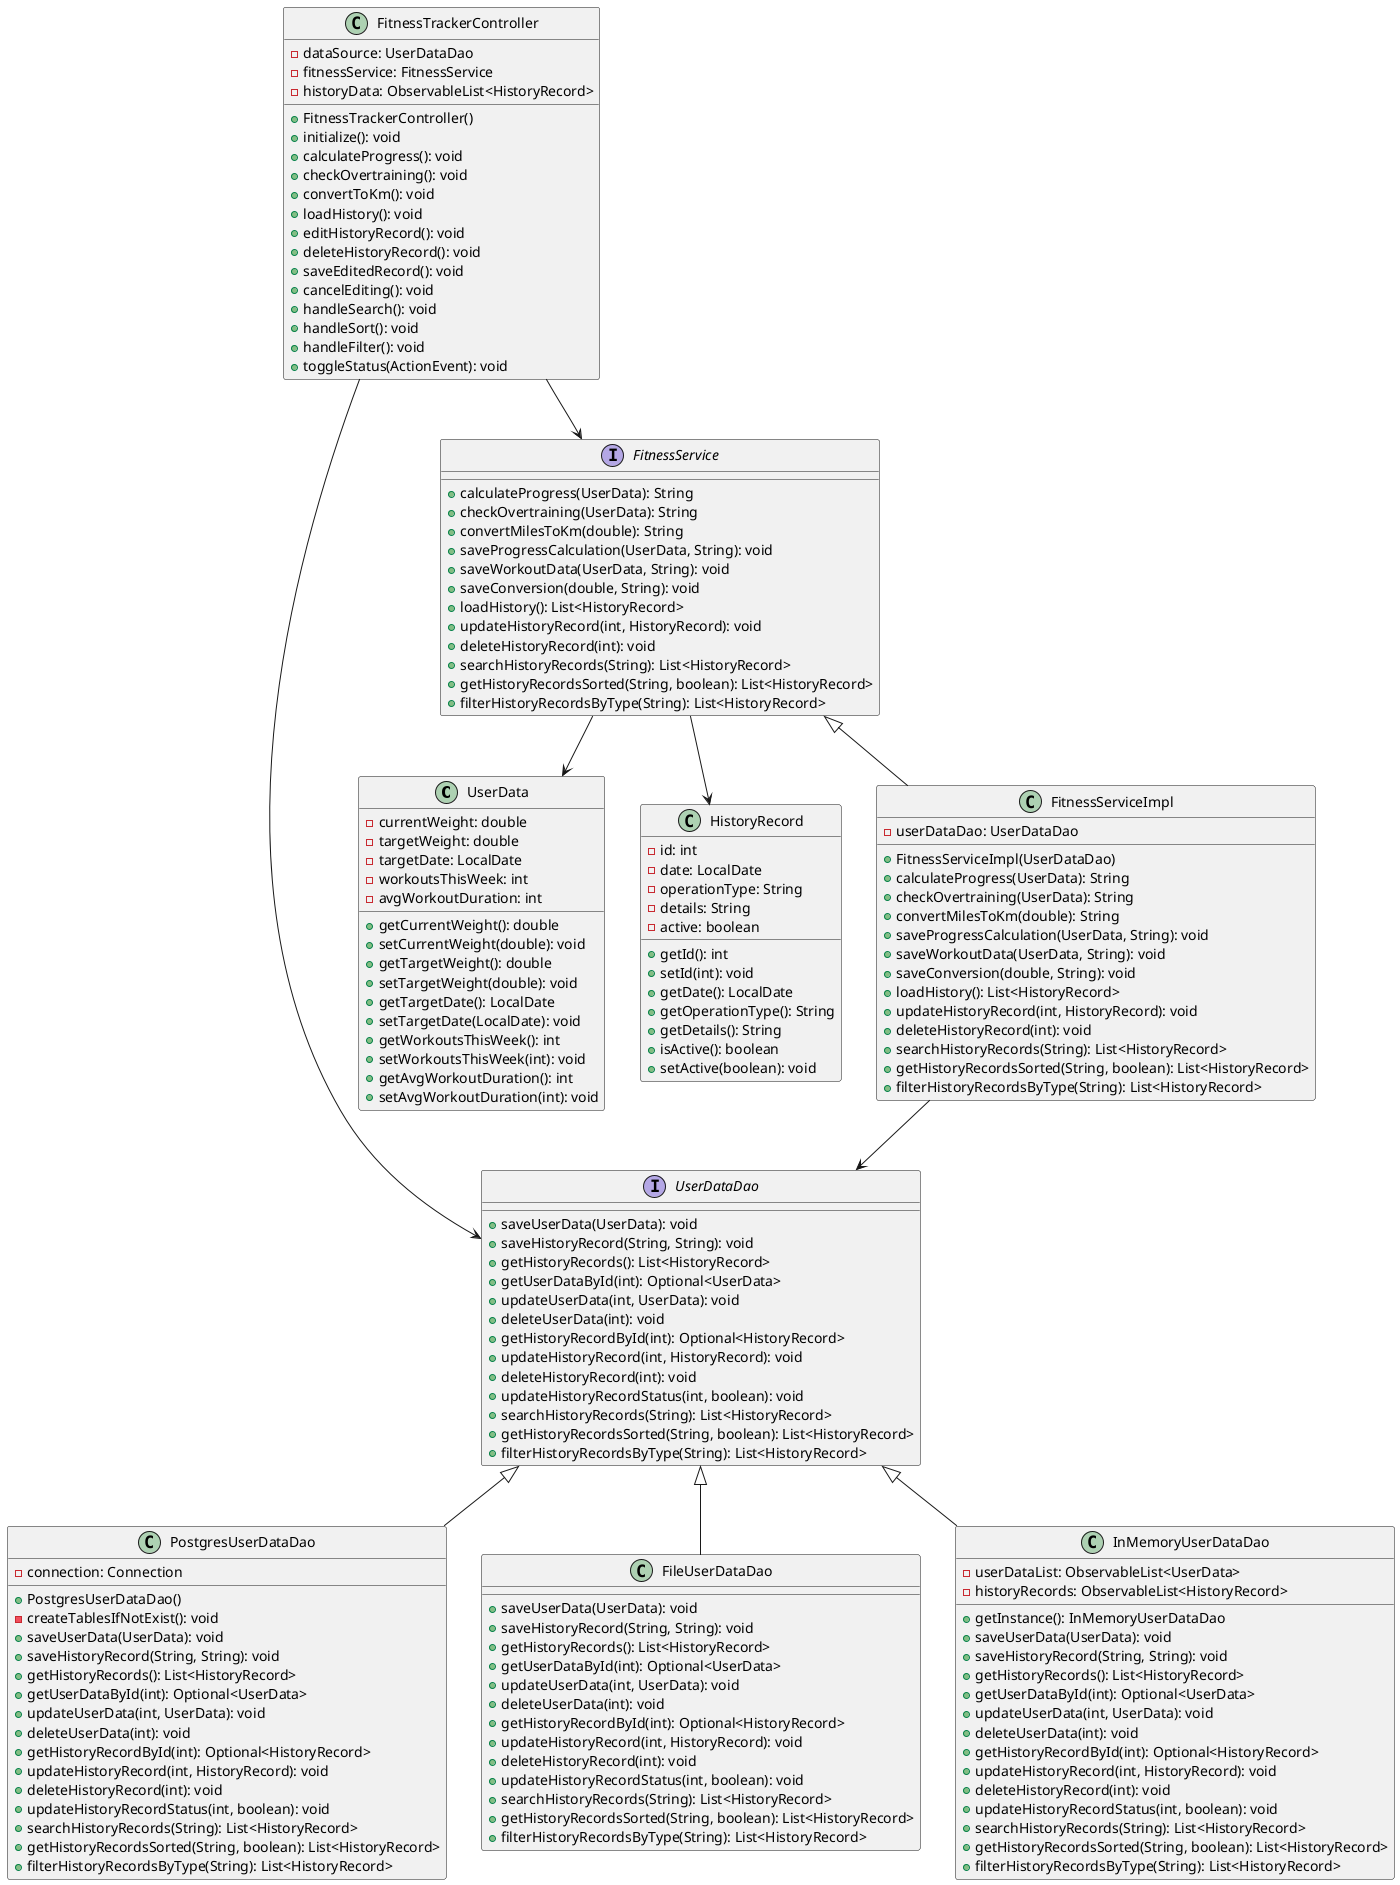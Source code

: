 @startuml FitnessTrackerClassDiagram

' Основные классы модели
class UserData {
  - currentWeight: double
  - targetWeight: double
  - targetDate: LocalDate
  - workoutsThisWeek: int
  - avgWorkoutDuration: int
  + getCurrentWeight(): double
  + setCurrentWeight(double): void
  + getTargetWeight(): double
  + setTargetWeight(double): void
  + getTargetDate(): LocalDate
  + setTargetDate(LocalDate): void
  + getWorkoutsThisWeek(): int
  + setWorkoutsThisWeek(int): void
  + getAvgWorkoutDuration(): int
  + setAvgWorkoutDuration(int): void
}

class HistoryRecord {
  - id: int
  - date: LocalDate
  - operationType: String
  - details: String
  - active: boolean
  + getId(): int
  + setId(int): void
  + getDate(): LocalDate
  + getOperationType(): String
  + getDetails(): String
  + isActive(): boolean
  + setActive(boolean): void
}

' Интерфейсы и классы DAO
interface UserDataDao {
  + saveUserData(UserData): void
  + saveHistoryRecord(String, String): void
  + getHistoryRecords(): List<HistoryRecord>
  + getUserDataById(int): Optional<UserData>
  + updateUserData(int, UserData): void
  + deleteUserData(int): void
  + getHistoryRecordById(int): Optional<HistoryRecord>
  + updateHistoryRecord(int, HistoryRecord): void
  + deleteHistoryRecord(int): void
  + updateHistoryRecordStatus(int, boolean): void
  + searchHistoryRecords(String): List<HistoryRecord>
  + getHistoryRecordsSorted(String, boolean): List<HistoryRecord>
  + filterHistoryRecordsByType(String): List<HistoryRecord>
}

class PostgresUserDataDao {
  - connection: Connection
  + PostgresUserDataDao()
  - createTablesIfNotExist(): void
  + saveUserData(UserData): void
  + saveHistoryRecord(String, String): void
  + getHistoryRecords(): List<HistoryRecord>
  + getUserDataById(int): Optional<UserData>
  + updateUserData(int, UserData): void
  + deleteUserData(int): void
  + getHistoryRecordById(int): Optional<HistoryRecord>
  + updateHistoryRecord(int, HistoryRecord): void
  + deleteHistoryRecord(int): void
  + updateHistoryRecordStatus(int, boolean): void
  + searchHistoryRecords(String): List<HistoryRecord>
  + getHistoryRecordsSorted(String, boolean): List<HistoryRecord>
  + filterHistoryRecordsByType(String): List<HistoryRecord>
}

class FileUserDataDao {
  + saveUserData(UserData): void
  + saveHistoryRecord(String, String): void
  + getHistoryRecords(): List<HistoryRecord>
  + getUserDataById(int): Optional<UserData>
  + updateUserData(int, UserData): void
  + deleteUserData(int): void
  + getHistoryRecordById(int): Optional<HistoryRecord>
  + updateHistoryRecord(int, HistoryRecord): void
  + deleteHistoryRecord(int): void
  + updateHistoryRecordStatus(int, boolean): void
  + searchHistoryRecords(String): List<HistoryRecord>
  + getHistoryRecordsSorted(String, boolean): List<HistoryRecord>
  + filterHistoryRecordsByType(String): List<HistoryRecord>
}

class InMemoryUserDataDao {
  - userDataList: ObservableList<UserData>
  - historyRecords: ObservableList<HistoryRecord>
  + getInstance(): InMemoryUserDataDao
  + saveUserData(UserData): void
  + saveHistoryRecord(String, String): void
  + getHistoryRecords(): List<HistoryRecord>
  + getUserDataById(int): Optional<UserData>
  + updateUserData(int, UserData): void
  + deleteUserData(int): void
  + getHistoryRecordById(int): Optional<HistoryRecord>
  + updateHistoryRecord(int, HistoryRecord): void
  + deleteHistoryRecord(int): void
  + updateHistoryRecordStatus(int, boolean): void
  + searchHistoryRecords(String): List<HistoryRecord>
  + getHistoryRecordsSorted(String, boolean): List<HistoryRecord>
  + filterHistoryRecordsByType(String): List<HistoryRecord>
}

' Сервисный слой
interface FitnessService {
  + calculateProgress(UserData): String
  + checkOvertraining(UserData): String
  + convertMilesToKm(double): String
  + saveProgressCalculation(UserData, String): void
  + saveWorkoutData(UserData, String): void
  + saveConversion(double, String): void
  + loadHistory(): List<HistoryRecord>
  + updateHistoryRecord(int, HistoryRecord): void
  + deleteHistoryRecord(int): void
  + searchHistoryRecords(String): List<HistoryRecord>
  + getHistoryRecordsSorted(String, boolean): List<HistoryRecord>
  + filterHistoryRecordsByType(String): List<HistoryRecord>
}

class FitnessServiceImpl {
  - userDataDao: UserDataDao
  + FitnessServiceImpl(UserDataDao)
  + calculateProgress(UserData): String
  + checkOvertraining(UserData): String
  + convertMilesToKm(double): String
  + saveProgressCalculation(UserData, String): void
  + saveWorkoutData(UserData, String): void
  + saveConversion(double, String): void
  + loadHistory(): List<HistoryRecord>
  + updateHistoryRecord(int, HistoryRecord): void
  + deleteHistoryRecord(int): void
  + searchHistoryRecords(String): List<HistoryRecord>
  + getHistoryRecordsSorted(String, boolean): List<HistoryRecord>
  + filterHistoryRecordsByType(String): List<HistoryRecord>
}

' Контроллер
class FitnessTrackerController {
  - dataSource: UserDataDao
  - fitnessService: FitnessService
  - historyData: ObservableList<HistoryRecord>
  + FitnessTrackerController()
  + initialize(): void
  + calculateProgress(): void
  + checkOvertraining(): void
  + convertToKm(): void
  + loadHistory(): void
  + editHistoryRecord(): void
  + deleteHistoryRecord(): void
  + saveEditedRecord(): void
  + cancelEditing(): void
  + handleSearch(): void
  + handleSort(): void
  + handleFilter(): void
  + toggleStatus(ActionEvent): void
}

' Связи между классами
UserDataDao <|-- PostgresUserDataDao
UserDataDao <|-- FileUserDataDao
UserDataDao <|-- InMemoryUserDataDao

FitnessService <|-- FitnessServiceImpl

FitnessTrackerController --> FitnessService
FitnessTrackerController --> UserDataDao
FitnessServiceImpl --> UserDataDao

FitnessService --> UserData
FitnessService --> HistoryRecord

@enduml